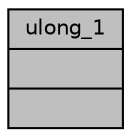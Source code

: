 digraph "ulong_1"
{
  edge [fontname="Helvetica",fontsize="10",labelfontname="Helvetica",labelfontsize="10"];
  node [fontname="Helvetica",fontsize="10",shape=record];
  Node1 [label="{ulong_1\n||}",height=0.2,width=0.4,color="black", fillcolor="grey75", style="filled", fontcolor="black"];
}
